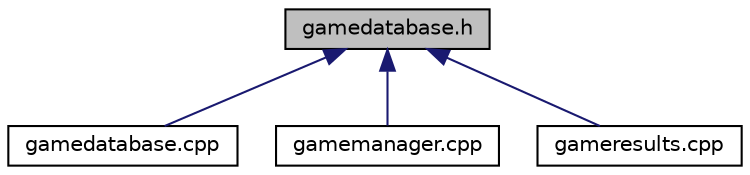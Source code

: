 digraph "gamedatabase.h"
{
  edge [fontname="Helvetica",fontsize="10",labelfontname="Helvetica",labelfontsize="10"];
  node [fontname="Helvetica",fontsize="10",shape=record];
  Node1 [label="gamedatabase.h",height=0.2,width=0.4,color="black", fillcolor="grey75", style="filled" fontcolor="black"];
  Node1 -> Node2 [dir="back",color="midnightblue",fontsize="10",style="solid",fontname="Helvetica"];
  Node2 [label="gamedatabase.cpp",height=0.2,width=0.4,color="black", fillcolor="white", style="filled",URL="$gamedatabase_8cpp.html"];
  Node1 -> Node3 [dir="back",color="midnightblue",fontsize="10",style="solid",fontname="Helvetica"];
  Node3 [label="gamemanager.cpp",height=0.2,width=0.4,color="black", fillcolor="white", style="filled",URL="$gamemanager_8cpp.html"];
  Node1 -> Node4 [dir="back",color="midnightblue",fontsize="10",style="solid",fontname="Helvetica"];
  Node4 [label="gameresults.cpp",height=0.2,width=0.4,color="black", fillcolor="white", style="filled",URL="$gameresults_8cpp.html"];
}
